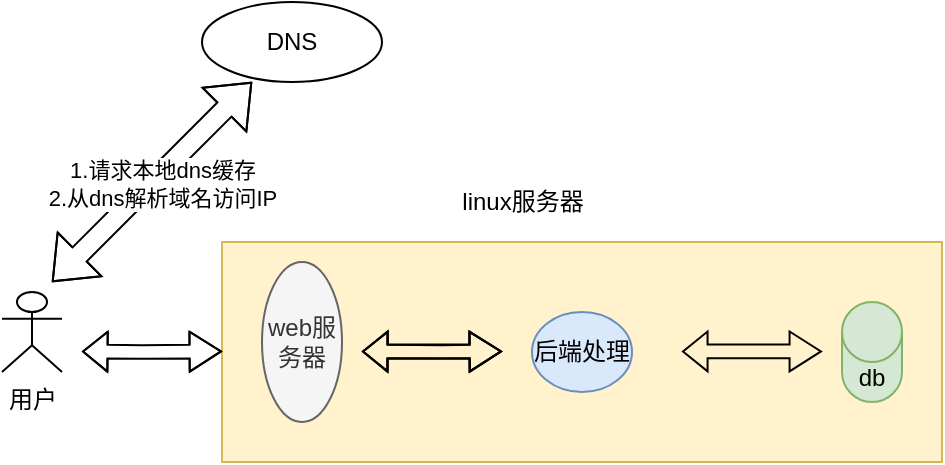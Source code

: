 <mxfile version="21.1.2" type="github">
  <diagram name="第 1 页" id="cQxfvJxdY1xJ38MGjz2m">
    <mxGraphModel dx="545" dy="1507" grid="1" gridSize="10" guides="1" tooltips="1" connect="1" arrows="1" fold="1" page="1" pageScale="1" pageWidth="827" pageHeight="1169" math="0" shadow="0">
      <root>
        <mxCell id="0" />
        <mxCell id="1" parent="0" />
        <mxCell id="H4VqjV41KdIA-kbAlkdW-14" value="" style="whiteSpace=wrap;html=1;fillColor=#fff2cc;strokeColor=#d6b656;" vertex="1" parent="1">
          <mxGeometry x="120" y="40" width="360" height="110" as="geometry" />
        </mxCell>
        <mxCell id="H4VqjV41KdIA-kbAlkdW-18" value="用户&lt;br&gt;" style="shape=umlActor;verticalLabelPosition=bottom;verticalAlign=top;html=1;outlineConnect=0;" vertex="1" parent="1">
          <mxGeometry x="10" y="65" width="30" height="40" as="geometry" />
        </mxCell>
        <mxCell id="H4VqjV41KdIA-kbAlkdW-29" value="DNS" style="ellipse;whiteSpace=wrap;html=1;" vertex="1" parent="1">
          <mxGeometry x="110" y="-80" width="90" height="40" as="geometry" />
        </mxCell>
        <mxCell id="H4VqjV41KdIA-kbAlkdW-31" value="" style="shape=flexArrow;endArrow=classic;startArrow=classic;html=1;rounded=0;" edge="1" parent="1">
          <mxGeometry width="100" height="100" relative="1" as="geometry">
            <mxPoint x="35" y="60" as="sourcePoint" />
            <mxPoint x="135" y="-40" as="targetPoint" />
            <Array as="points">
              <mxPoint x="85" y="10" />
            </Array>
          </mxGeometry>
        </mxCell>
        <mxCell id="H4VqjV41KdIA-kbAlkdW-32" value="1.请求本地dns缓存&lt;br&gt;2.从dns解析域名访问IP" style="edgeLabel;html=1;align=center;verticalAlign=middle;resizable=0;points=[];" vertex="1" connectable="0" parent="H4VqjV41KdIA-kbAlkdW-31">
          <mxGeometry x="0.516" y="1" relative="1" as="geometry">
            <mxPoint x="-20" y="27" as="offset" />
          </mxGeometry>
        </mxCell>
        <mxCell id="H4VqjV41KdIA-kbAlkdW-33" value="db" style="shape=cylinder3;whiteSpace=wrap;html=1;boundedLbl=1;backgroundOutline=1;size=15;fillColor=#d5e8d4;strokeColor=#82b366;" vertex="1" parent="1">
          <mxGeometry x="430" y="70" width="30" height="50" as="geometry" />
        </mxCell>
        <mxCell id="H4VqjV41KdIA-kbAlkdW-34" value="后端处理" style="ellipse;whiteSpace=wrap;html=1;fillColor=#dae8fc;strokeColor=#6c8ebf;" vertex="1" parent="1">
          <mxGeometry x="275" y="75" width="50" height="40" as="geometry" />
        </mxCell>
        <mxCell id="H4VqjV41KdIA-kbAlkdW-35" value="web服务器" style="ellipse;whiteSpace=wrap;html=1;fillColor=#f5f5f5;fontColor=#333333;strokeColor=#666666;" vertex="1" parent="1">
          <mxGeometry x="140" y="50" width="40" height="80" as="geometry" />
        </mxCell>
        <mxCell id="H4VqjV41KdIA-kbAlkdW-36" value="" style="shape=flexArrow;endArrow=classic;startArrow=classic;html=1;rounded=0;width=6.857;startSize=3.76;startWidth=12.082;endWidth=12.082;endSize=4.903;" edge="1" parent="1">
          <mxGeometry width="100" height="100" relative="1" as="geometry">
            <mxPoint x="350" y="94.71" as="sourcePoint" />
            <mxPoint x="420" y="94.71" as="targetPoint" />
            <Array as="points" />
          </mxGeometry>
        </mxCell>
        <mxCell id="H4VqjV41KdIA-kbAlkdW-39" value="" style="shape=flexArrow;endArrow=classic;startArrow=classic;html=1;rounded=0;width=6.857;startSize=3.76;startWidth=12.082;endWidth=12.082;endSize=4.903;" edge="1" parent="1">
          <mxGeometry width="100" height="100" relative="1" as="geometry">
            <mxPoint x="190" y="94.71" as="sourcePoint" />
            <mxPoint x="260" y="94.71" as="targetPoint" />
            <Array as="points" />
          </mxGeometry>
        </mxCell>
        <mxCell id="H4VqjV41KdIA-kbAlkdW-44" value="" style="shape=flexArrow;endArrow=classic;startArrow=classic;html=1;rounded=0;width=6.857;startSize=3.76;startWidth=12.082;endWidth=12.082;endSize=4.903;" edge="1" parent="1">
          <mxGeometry width="100" height="100" relative="1" as="geometry">
            <mxPoint x="190" y="94.71" as="sourcePoint" />
            <mxPoint x="260" y="94.71" as="targetPoint" />
            <Array as="points">
              <mxPoint x="230" y="95" />
            </Array>
          </mxGeometry>
        </mxCell>
        <mxCell id="H4VqjV41KdIA-kbAlkdW-45" value="" style="shape=flexArrow;endArrow=classic;startArrow=classic;html=1;rounded=0;width=6.857;startSize=3.76;startWidth=12.082;endWidth=12.082;endSize=4.903;" edge="1" parent="1">
          <mxGeometry width="100" height="100" relative="1" as="geometry">
            <mxPoint x="50" y="94.71" as="sourcePoint" />
            <mxPoint x="120" y="94.71" as="targetPoint" />
            <Array as="points">
              <mxPoint x="80" y="95" />
            </Array>
          </mxGeometry>
        </mxCell>
        <mxCell id="H4VqjV41KdIA-kbAlkdW-49" value="linux服务器" style="text;html=1;align=center;verticalAlign=middle;resizable=0;points=[];autosize=1;strokeColor=none;fillColor=none;" vertex="1" parent="1">
          <mxGeometry x="230" y="5" width="80" height="30" as="geometry" />
        </mxCell>
      </root>
    </mxGraphModel>
  </diagram>
</mxfile>
